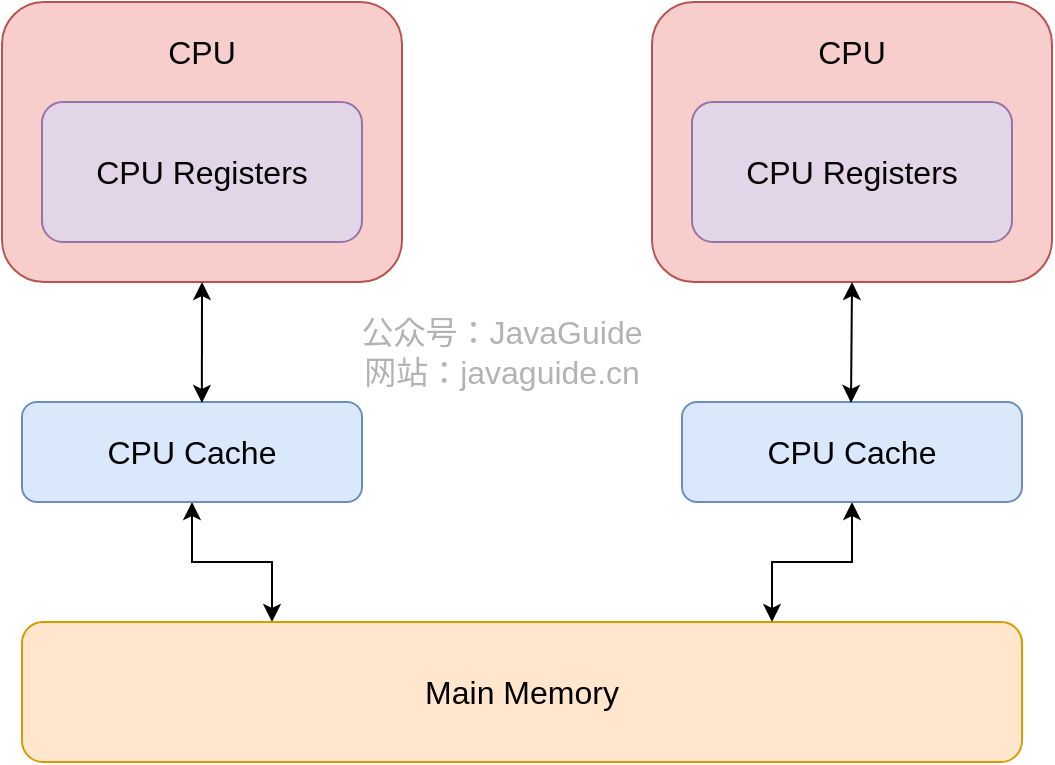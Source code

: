 <mxfile version="13.4.5" type="device"><diagram id="O1q-3gN19tnn94MyZq-a" name="Page-1"><mxGraphModel dx="1106" dy="997" grid="1" gridSize="10" guides="1" tooltips="1" connect="1" arrows="1" fold="1" page="1" pageScale="1" pageWidth="827" pageHeight="1169" math="0" shadow="0"><root><mxCell id="0"/><mxCell id="1" parent="0"/><mxCell id="TzSMdHowHcqSOdLsW5J8-2" value="" style="rounded=1;whiteSpace=wrap;html=1;fontSize=16;fillColor=#f8cecc;strokeColor=#b85450;sketch=0;shadow=0;" parent="1" vertex="1"><mxGeometry x="130" y="290" width="200" height="140" as="geometry"/></mxCell><mxCell id="TzSMdHowHcqSOdLsW5J8-3" value="CPU Registers" style="rounded=1;whiteSpace=wrap;html=1;fillColor=#e1d5e7;strokeColor=#9673a6;sketch=0;fontSize=16;shadow=0;" parent="1" vertex="1"><mxGeometry x="150" y="340" width="160" height="70" as="geometry"/></mxCell><mxCell id="TzSMdHowHcqSOdLsW5J8-19" value="CPU" style="text;html=1;strokeColor=none;fillColor=none;align=center;verticalAlign=middle;whiteSpace=wrap;rounded=0;fontSize=16;sketch=0;shadow=0;" parent="1" vertex="1"><mxGeometry x="180" y="300" width="100" height="30" as="geometry"/></mxCell><mxCell id="z-l-1gPbmzhcdT_TNoZ7-6" style="edgeStyle=orthogonalEdgeStyle;rounded=0;orthogonalLoop=1;jettySize=auto;html=1;entryX=0.25;entryY=0;entryDx=0;entryDy=0;startArrow=classic;startFill=1;sketch=0;fontSize=16;" parent="1" source="TzSMdHowHcqSOdLsW5J8-23" target="TzSMdHowHcqSOdLsW5J8-27" edge="1"><mxGeometry relative="1" as="geometry"/></mxCell><mxCell id="TzSMdHowHcqSOdLsW5J8-23" value="CPU Cache" style="rounded=1;whiteSpace=wrap;html=1;fillColor=#dae8fc;sketch=0;fontSize=16;shadow=0;strokeColor=#6c8ebf;" parent="1" vertex="1"><mxGeometry x="140" y="490" width="170" height="50" as="geometry"/></mxCell><mxCell id="TzSMdHowHcqSOdLsW5J8-25" value="" style="endArrow=classic;startArrow=classic;html=1;fontSize=16;exitX=0.529;exitY=0.009;exitDx=0;exitDy=0;exitPerimeter=0;shadow=0;entryX=0.5;entryY=1;entryDx=0;entryDy=0;sketch=0;" parent="1" source="TzSMdHowHcqSOdLsW5J8-23" target="TzSMdHowHcqSOdLsW5J8-2" edge="1"><mxGeometry width="50" height="50" relative="1" as="geometry"><mxPoint x="210" y="500" as="sourcePoint"/><mxPoint x="237" y="405" as="targetPoint"/></mxGeometry></mxCell><mxCell id="TzSMdHowHcqSOdLsW5J8-27" value="Main Memory" style="rounded=1;whiteSpace=wrap;html=1;sketch=0;fontSize=16;shadow=0;fillColor=#ffe6cc;strokeColor=#d79b00;" parent="1" vertex="1"><mxGeometry x="140" y="600" width="500" height="70" as="geometry"/></mxCell><mxCell id="8M2Bw-TtpABfBeQZAiFB-2" value="公众号：JavaGuide&lt;br style=&quot;font-size: 16px;&quot;&gt;网站：javaguide.cn" style="text;html=1;strokeColor=none;fillColor=none;align=center;verticalAlign=middle;whiteSpace=wrap;rounded=0;labelBackgroundColor=none;fontSize=16;fontColor=#B3B3B3;rotation=0;sketch=0;shadow=0;" parent="1" vertex="1"><mxGeometry x="290" y="460" width="180" height="10" as="geometry"/></mxCell><mxCell id="z-l-1gPbmzhcdT_TNoZ7-1" value="" style="rounded=1;whiteSpace=wrap;html=1;fontSize=16;fillColor=#f8cecc;strokeColor=#b85450;sketch=0;shadow=0;" parent="1" vertex="1"><mxGeometry x="455" y="290" width="200" height="140" as="geometry"/></mxCell><mxCell id="z-l-1gPbmzhcdT_TNoZ7-2" value="CPU Registers" style="rounded=1;whiteSpace=wrap;html=1;fillColor=#e1d5e7;strokeColor=#9673a6;sketch=0;fontSize=16;shadow=0;" parent="1" vertex="1"><mxGeometry x="475" y="340" width="160" height="70" as="geometry"/></mxCell><mxCell id="z-l-1gPbmzhcdT_TNoZ7-3" value="CPU" style="text;html=1;strokeColor=none;fillColor=none;align=center;verticalAlign=middle;whiteSpace=wrap;rounded=0;fontSize=16;sketch=0;shadow=0;" parent="1" vertex="1"><mxGeometry x="505" y="300" width="100" height="30" as="geometry"/></mxCell><mxCell id="z-l-1gPbmzhcdT_TNoZ7-7" style="edgeStyle=orthogonalEdgeStyle;rounded=0;orthogonalLoop=1;jettySize=auto;html=1;entryX=0.75;entryY=0;entryDx=0;entryDy=0;startArrow=classic;startFill=1;sketch=0;fontSize=16;" parent="1" source="z-l-1gPbmzhcdT_TNoZ7-4" target="TzSMdHowHcqSOdLsW5J8-27" edge="1"><mxGeometry relative="1" as="geometry"/></mxCell><mxCell id="z-l-1gPbmzhcdT_TNoZ7-4" value="CPU Cache" style="rounded=1;whiteSpace=wrap;html=1;strokeColor=#6c8ebf;fillColor=#dae8fc;sketch=0;fontSize=16;shadow=0;" parent="1" vertex="1"><mxGeometry x="470" y="490" width="170" height="50" as="geometry"/></mxCell><mxCell id="z-l-1gPbmzhcdT_TNoZ7-5" value="" style="endArrow=classic;startArrow=classic;html=1;fontSize=16;exitX=0.529;exitY=0.009;exitDx=0;exitDy=0;exitPerimeter=0;shadow=0;sketch=0;" parent="1" edge="1"><mxGeometry width="50" height="50" relative="1" as="geometry"><mxPoint x="554.5" y="490.45" as="sourcePoint"/><mxPoint x="555" y="430" as="targetPoint"/></mxGeometry></mxCell></root></mxGraphModel></diagram></mxfile>